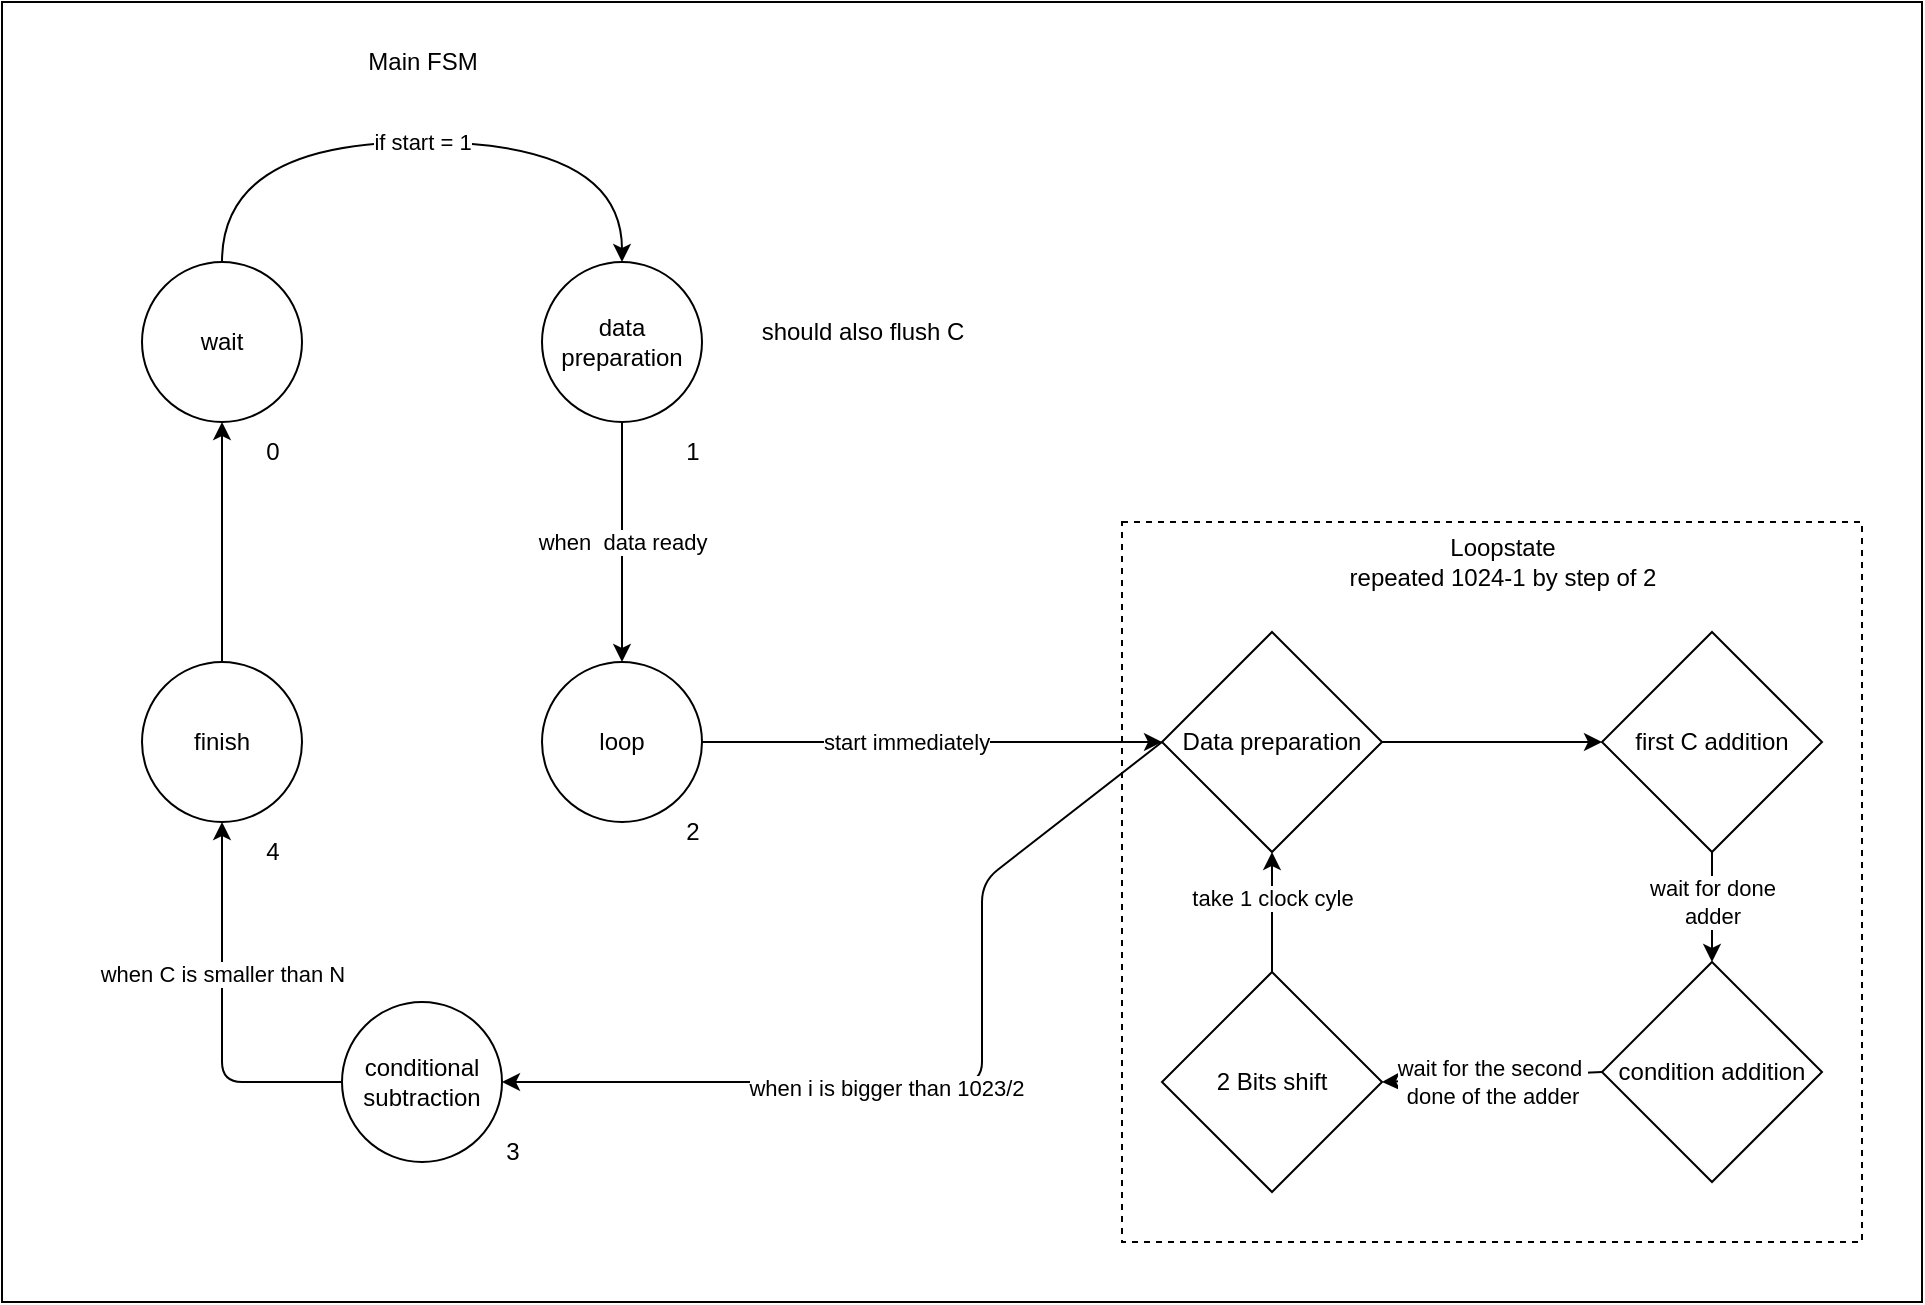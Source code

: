 <mxfile>
    <diagram id="shMe1NTsvN43uhFI7dK4" name="Page-1">
        <mxGraphModel dx="1755" dy="611" grid="1" gridSize="10" guides="1" tooltips="1" connect="1" arrows="1" fold="1" page="1" pageScale="1" pageWidth="850" pageHeight="1100" math="0" shadow="0">
            <root>
                <mxCell id="0"/>
                <mxCell id="1" parent="0"/>
                <mxCell id="39" value="" style="whiteSpace=wrap;html=1;" parent="1" vertex="1">
                    <mxGeometry x="-10" y="40" width="960" height="650" as="geometry"/>
                </mxCell>
                <mxCell id="37" value="" style="whiteSpace=wrap;html=1;dashed=1;" parent="1" vertex="1">
                    <mxGeometry x="550" y="300" width="370" height="360" as="geometry"/>
                </mxCell>
                <mxCell id="4" value="if start = 1" style="edgeStyle=orthogonalEdgeStyle;html=1;entryX=0.5;entryY=0;entryDx=0;entryDy=0;curved=1;" parent="1" source="2" target="3" edge="1">
                    <mxGeometry relative="1" as="geometry">
                        <Array as="points">
                            <mxPoint x="100" y="110"/>
                            <mxPoint x="300" y="110"/>
                        </Array>
                    </mxGeometry>
                </mxCell>
                <mxCell id="2" value="wait" style="ellipse;whiteSpace=wrap;html=1;" parent="1" vertex="1">
                    <mxGeometry x="60" y="170" width="80" height="80" as="geometry"/>
                </mxCell>
                <mxCell id="20" value="when&amp;nbsp; data ready" style="edgeStyle=none;html=1;entryX=0.5;entryY=0;entryDx=0;entryDy=0;" parent="1" source="3" target="5" edge="1">
                    <mxGeometry relative="1" as="geometry"/>
                </mxCell>
                <mxCell id="3" value="data preparation" style="ellipse;whiteSpace=wrap;html=1;" parent="1" vertex="1">
                    <mxGeometry x="260" y="170" width="80" height="80" as="geometry"/>
                </mxCell>
                <mxCell id="22" style="edgeStyle=none;html=1;entryX=0;entryY=0.5;entryDx=0;entryDy=0;" parent="1" source="5" target="40" edge="1">
                    <mxGeometry relative="1" as="geometry"/>
                </mxCell>
                <mxCell id="25" value="start immediately" style="edgeLabel;html=1;align=center;verticalAlign=middle;resizable=0;points=[];" parent="22" vertex="1" connectable="0">
                    <mxGeometry x="-0.116" relative="1" as="geometry">
                        <mxPoint as="offset"/>
                    </mxGeometry>
                </mxCell>
                <mxCell id="5" value="loop" style="ellipse;whiteSpace=wrap;html=1;" parent="1" vertex="1">
                    <mxGeometry x="260" y="370" width="80" height="80" as="geometry"/>
                </mxCell>
                <mxCell id="26" style="edgeStyle=none;html=1;entryX=0.5;entryY=1;entryDx=0;entryDy=0;" parent="1" source="6" target="7" edge="1">
                    <mxGeometry relative="1" as="geometry">
                        <Array as="points">
                            <mxPoint x="100" y="580"/>
                        </Array>
                    </mxGeometry>
                </mxCell>
                <mxCell id="27" value="when C is smaller than N" style="edgeLabel;html=1;align=center;verticalAlign=middle;resizable=0;points=[];" parent="26" vertex="1" connectable="0">
                    <mxGeometry x="0.207" relative="1" as="geometry">
                        <mxPoint as="offset"/>
                    </mxGeometry>
                </mxCell>
                <mxCell id="6" value="conditional subtraction" style="ellipse;whiteSpace=wrap;html=1;" parent="1" vertex="1">
                    <mxGeometry x="160" y="540" width="80" height="80" as="geometry"/>
                </mxCell>
                <mxCell id="28" style="edgeStyle=none;html=1;entryX=0.5;entryY=1;entryDx=0;entryDy=0;" parent="1" source="7" target="2" edge="1">
                    <mxGeometry relative="1" as="geometry"/>
                </mxCell>
                <mxCell id="7" value="finish" style="ellipse;whiteSpace=wrap;html=1;" parent="1" vertex="1">
                    <mxGeometry x="60" y="370" width="80" height="80" as="geometry"/>
                </mxCell>
                <mxCell id="8" value="Main FSM" style="text;html=1;align=center;verticalAlign=middle;resizable=0;points=[];autosize=1;strokeColor=none;fillColor=none;" parent="1" vertex="1">
                    <mxGeometry x="160" y="55" width="80" height="30" as="geometry"/>
                </mxCell>
                <mxCell id="15" style="edgeStyle=none;html=1;entryX=0.5;entryY=0;entryDx=0;entryDy=0;" parent="1" source="10" target="11" edge="1">
                    <mxGeometry relative="1" as="geometry"/>
                </mxCell>
                <mxCell id="29" value="wait for done&lt;br&gt;adder" style="edgeLabel;html=1;align=center;verticalAlign=middle;resizable=0;points=[];" parent="15" vertex="1" connectable="0">
                    <mxGeometry x="0.273" y="1" relative="1" as="geometry">
                        <mxPoint x="-1" y="-10" as="offset"/>
                    </mxGeometry>
                </mxCell>
                <mxCell id="23" style="edgeStyle=none;html=1;entryX=1;entryY=0.5;entryDx=0;entryDy=0;exitX=0;exitY=0.5;exitDx=0;exitDy=0;" parent="1" source="40" target="6" edge="1">
                    <mxGeometry relative="1" as="geometry">
                        <Array as="points">
                            <mxPoint x="480" y="480"/>
                            <mxPoint x="480" y="580"/>
                        </Array>
                    </mxGeometry>
                </mxCell>
                <mxCell id="24" value="when i is bigger than 1023/2" style="edgeLabel;html=1;align=center;verticalAlign=middle;resizable=0;points=[];" parent="23" vertex="1" connectable="0">
                    <mxGeometry x="0.157" y="3" relative="1" as="geometry">
                        <mxPoint as="offset"/>
                    </mxGeometry>
                </mxCell>
                <mxCell id="10" value="first C addition" style="rhombus;whiteSpace=wrap;html=1;" parent="1" vertex="1">
                    <mxGeometry x="790" y="355" width="110" height="110" as="geometry"/>
                </mxCell>
                <mxCell id="13" style="edgeStyle=none;html=1;entryX=1;entryY=0.5;entryDx=0;entryDy=0;exitX=0;exitY=0.5;exitDx=0;exitDy=0;" parent="1" source="11" target="12" edge="1">
                    <mxGeometry relative="1" as="geometry"/>
                </mxCell>
                <mxCell id="30" value="wait for the second&amp;nbsp;&lt;br&gt;done of the adder" style="edgeLabel;html=1;align=center;verticalAlign=middle;resizable=0;points=[];" parent="13" vertex="1" connectable="0">
                    <mxGeometry x="-0.361" y="4" relative="1" as="geometry">
                        <mxPoint x="-20" y="-1" as="offset"/>
                    </mxGeometry>
                </mxCell>
                <mxCell id="11" value="condition addition&lt;span style=&quot;color: rgba(0, 0, 0, 0); font-family: monospace; font-size: 0px; text-align: start;&quot;&gt;%3CmxGraphModel%3E%3Croot%3E%3CmxCell%20id%3D%220%22%2F%3E%3CmxCell%20id%3D%221%22%20parent%3D%220%22%2F%3E%3CmxCell%20id%3D%222%22%20value%3D%22first%20C%20addition%22%20style%3D%22rhombus%3BwhiteSpace%3Dwrap%3Bhtml%3D1%3B%22%20vertex%3D%221%22%20parent%3D%221%22%3E%3CmxGeometry%20x%3D%22550%22%20y%3D%22290%22%20width%3D%22110%22%20height%3D%22110%22%20as%3D%22geometry%22%2F%3E%3C%2FmxCell%3E%3C%2Froot%3E%3C%2FmxGraphModel%3E&lt;/span&gt;" style="rhombus;whiteSpace=wrap;html=1;" parent="1" vertex="1">
                    <mxGeometry x="790" y="520" width="110" height="110" as="geometry"/>
                </mxCell>
                <mxCell id="14" style="edgeStyle=none;html=1;entryX=0.5;entryY=1;entryDx=0;entryDy=0;" parent="1" source="12" target="40" edge="1">
                    <mxGeometry relative="1" as="geometry"/>
                </mxCell>
                <mxCell id="31" value="take 1 clock cyle" style="edgeLabel;html=1;align=center;verticalAlign=middle;resizable=0;points=[];" parent="14" vertex="1" connectable="0">
                    <mxGeometry x="0.245" relative="1" as="geometry">
                        <mxPoint as="offset"/>
                    </mxGeometry>
                </mxCell>
                <mxCell id="12" value="2 Bits shift" style="rhombus;whiteSpace=wrap;html=1;" parent="1" vertex="1">
                    <mxGeometry x="570" y="525" width="110" height="110" as="geometry"/>
                </mxCell>
                <mxCell id="17" value="Loopstate&lt;br&gt;repeated 1024-1 by step of 2" style="text;html=1;align=center;verticalAlign=middle;resizable=0;points=[];autosize=1;strokeColor=none;fillColor=none;" parent="1" vertex="1">
                    <mxGeometry x="650" y="300" width="180" height="40" as="geometry"/>
                </mxCell>
                <mxCell id="21" value="&lt;div style=&quot;text-align: justify;&quot;&gt;&lt;span style=&quot;background-color: initial;&quot;&gt;should also flush C&lt;/span&gt;&lt;/div&gt;" style="text;html=1;align=center;verticalAlign=middle;resizable=0;points=[];autosize=1;strokeColor=none;fillColor=none;" parent="1" vertex="1">
                    <mxGeometry x="360" y="190" width="120" height="30" as="geometry"/>
                </mxCell>
                <mxCell id="32" value="0" style="text;html=1;align=center;verticalAlign=middle;resizable=0;points=[];autosize=1;strokeColor=none;fillColor=none;" parent="1" vertex="1">
                    <mxGeometry x="110" y="250" width="30" height="30" as="geometry"/>
                </mxCell>
                <mxCell id="33" value="1" style="text;html=1;align=center;verticalAlign=middle;resizable=0;points=[];autosize=1;strokeColor=none;fillColor=none;" parent="1" vertex="1">
                    <mxGeometry x="320" y="250" width="30" height="30" as="geometry"/>
                </mxCell>
                <mxCell id="34" value="2" style="text;html=1;align=center;verticalAlign=middle;resizable=0;points=[];autosize=1;strokeColor=none;fillColor=none;" parent="1" vertex="1">
                    <mxGeometry x="320" y="440" width="30" height="30" as="geometry"/>
                </mxCell>
                <mxCell id="35" value="3" style="text;html=1;align=center;verticalAlign=middle;resizable=0;points=[];autosize=1;strokeColor=none;fillColor=none;" parent="1" vertex="1">
                    <mxGeometry x="230" y="600" width="30" height="30" as="geometry"/>
                </mxCell>
                <mxCell id="36" value="4" style="text;html=1;align=center;verticalAlign=middle;resizable=0;points=[];autosize=1;strokeColor=none;fillColor=none;" parent="1" vertex="1">
                    <mxGeometry x="110" y="450" width="30" height="30" as="geometry"/>
                </mxCell>
                <mxCell id="41" style="edgeStyle=none;html=1;entryX=0;entryY=0.5;entryDx=0;entryDy=0;" edge="1" parent="1" source="40" target="10">
                    <mxGeometry relative="1" as="geometry"/>
                </mxCell>
                <mxCell id="40" value="Data preparation" style="rhombus;whiteSpace=wrap;html=1;" vertex="1" parent="1">
                    <mxGeometry x="570" y="355" width="110" height="110" as="geometry"/>
                </mxCell>
            </root>
        </mxGraphModel>
    </diagram>
</mxfile>